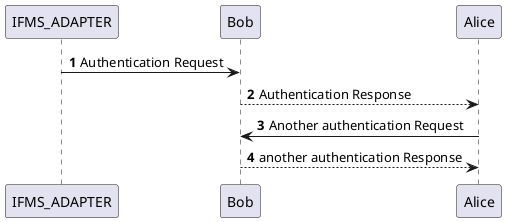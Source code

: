 @startuml
'https://plantuml.com/sequence-diagram

autonumber

IFMS_ADAPTER -> Bob: Authentication Request
Bob --> Alice: Authentication Response

Alice -> Bob: Another authentication Request
Alice <-- Bob: another authentication Response

@enduml